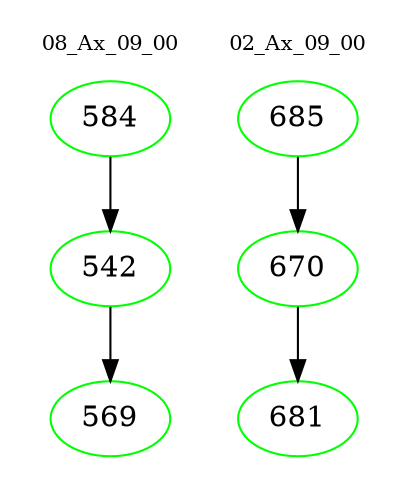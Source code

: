 digraph{
subgraph cluster_0 {
color = white
label = "08_Ax_09_00";
fontsize=10;
T0_584 [label="584", color="green"]
T0_584 -> T0_542 [color="black"]
T0_542 [label="542", color="green"]
T0_542 -> T0_569 [color="black"]
T0_569 [label="569", color="green"]
}
subgraph cluster_1 {
color = white
label = "02_Ax_09_00";
fontsize=10;
T1_685 [label="685", color="green"]
T1_685 -> T1_670 [color="black"]
T1_670 [label="670", color="green"]
T1_670 -> T1_681 [color="black"]
T1_681 [label="681", color="green"]
}
}

